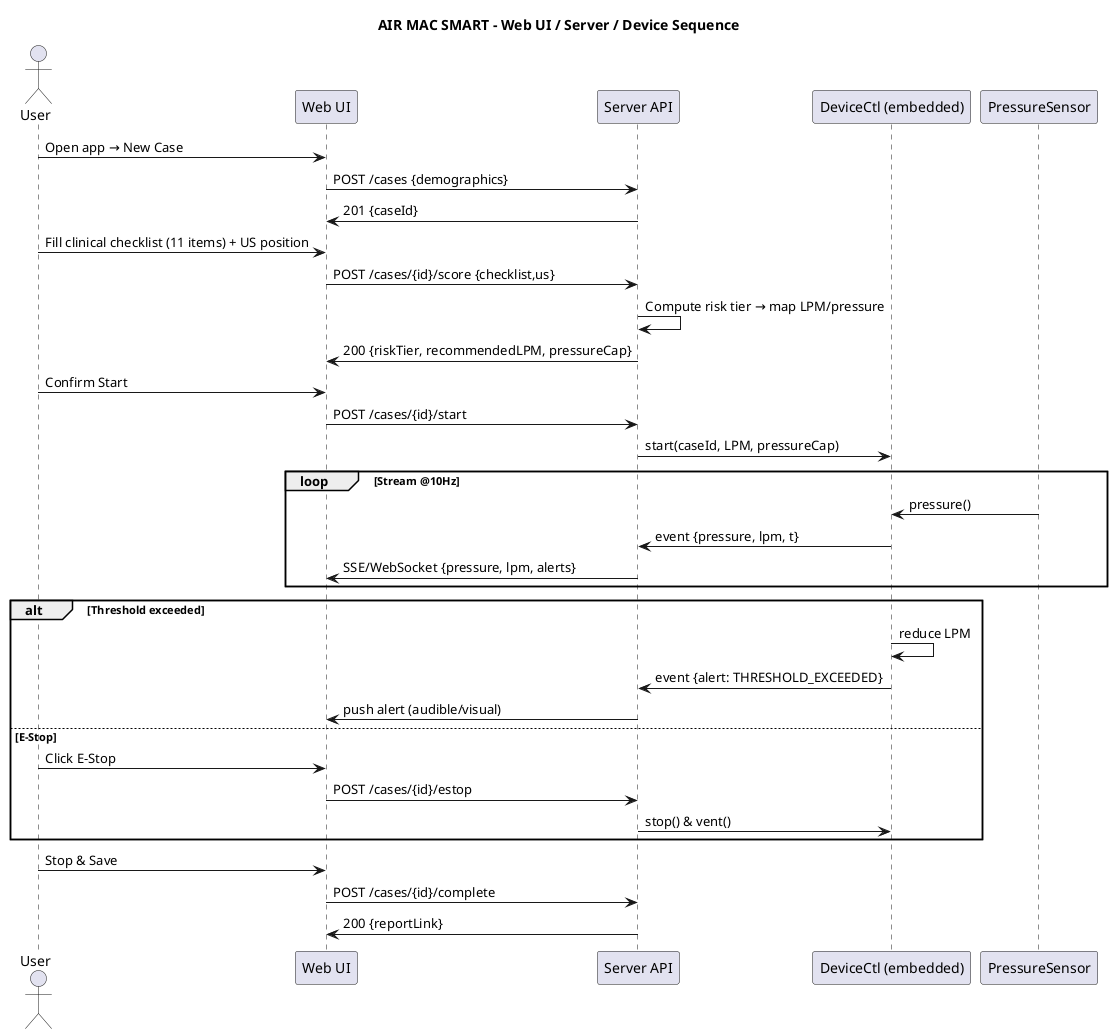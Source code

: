 
@startuml
title AIR MAC SMART - Web UI / Server / Device Sequence

actor User as U
participant "Web UI" as UI
participant "Server API" as API
participant "DeviceCtl (embedded)" as DEV
participant "PressureSensor" as PS

U -> UI : Open app → New Case
UI -> API : POST /cases {demographics}
API -> UI : 201 {caseId}
U -> UI : Fill clinical checklist (11 items) + US position
UI -> API : POST /cases/{id}/score {checklist,us}
API -> API : Compute risk tier → map LPM/pressure
API -> UI : 200 {riskTier, recommendedLPM, pressureCap}

U -> UI : Confirm Start
UI -> API : POST /cases/{id}/start
API -> DEV : start(caseId, LPM, pressureCap)

loop Stream @10Hz
  PS -> DEV : pressure()
  DEV -> API : event {pressure, lpm, t}
  API -> UI : SSE/WebSocket {pressure, lpm, alerts}
end

alt Threshold exceeded
  DEV -> DEV : reduce LPM
  DEV -> API : event {alert: THRESHOLD_EXCEEDED}
  API -> UI : push alert (audible/visual)
else E-Stop
  U -> UI : Click E-Stop
  UI -> API : POST /cases/{id}/estop
  API -> DEV : stop() & vent()
end

U -> UI : Stop & Save
UI -> API : POST /cases/{id}/complete
API -> UI : 200 {reportLink}
@enduml
